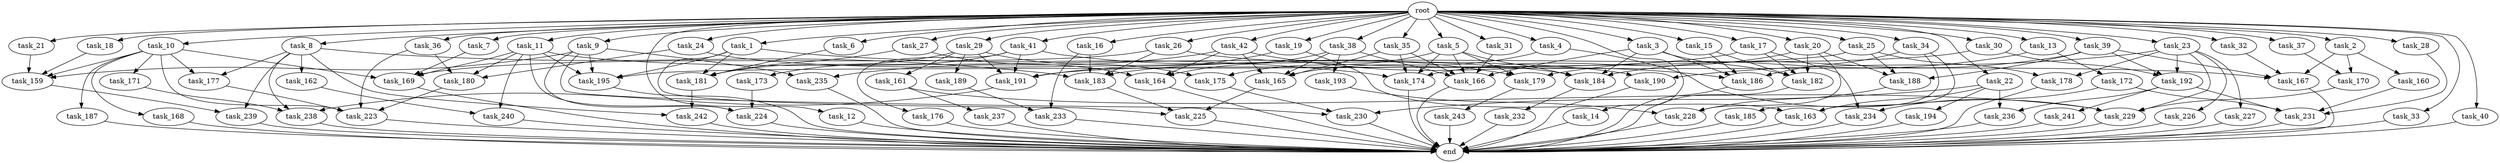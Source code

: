 digraph G {
  root [size="0.000000"];
  task_1 [size="1.024000"];
  task_2 [size="1.024000"];
  task_3 [size="1.024000"];
  task_4 [size="1.024000"];
  task_5 [size="1.024000"];
  task_6 [size="1.024000"];
  task_7 [size="1.024000"];
  task_8 [size="1.024000"];
  task_9 [size="1.024000"];
  task_10 [size="1.024000"];
  task_11 [size="1.024000"];
  task_12 [size="1.024000"];
  task_13 [size="1.024000"];
  task_14 [size="1.024000"];
  task_15 [size="1.024000"];
  task_16 [size="1.024000"];
  task_17 [size="1.024000"];
  task_18 [size="1.024000"];
  task_19 [size="1.024000"];
  task_20 [size="1.024000"];
  task_21 [size="1.024000"];
  task_22 [size="1.024000"];
  task_23 [size="1.024000"];
  task_24 [size="1.024000"];
  task_25 [size="1.024000"];
  task_26 [size="1.024000"];
  task_27 [size="1.024000"];
  task_28 [size="1.024000"];
  task_29 [size="1.024000"];
  task_30 [size="1.024000"];
  task_31 [size="1.024000"];
  task_32 [size="1.024000"];
  task_33 [size="1.024000"];
  task_34 [size="1.024000"];
  task_35 [size="1.024000"];
  task_36 [size="1.024000"];
  task_37 [size="1.024000"];
  task_38 [size="1.024000"];
  task_39 [size="1.024000"];
  task_40 [size="1.024000"];
  task_41 [size="1.024000"];
  task_42 [size="1.024000"];
  task_159 [size="695784701.952000"];
  task_160 [size="77309411.328000"];
  task_161 [size="858993459.200000"];
  task_162 [size="695784701.952000"];
  task_163 [size="798863917.056000"];
  task_164 [size="807453851.648000"];
  task_165 [size="1022202216.448000"];
  task_166 [size="2293512536.064000"];
  task_167 [size="1632087572.480000"];
  task_168 [size="549755813.888000"];
  task_169 [size="1314259992.576000"];
  task_170 [size="498216206.336000"];
  task_171 [size="549755813.888000"];
  task_172 [size="214748364.800000"];
  task_173 [size="858993459.200000"];
  task_174 [size="927712935.936000"];
  task_175 [size="1073741824.000000"];
  task_176 [size="858993459.200000"];
  task_177 [size="1245540515.840000"];
  task_178 [size="584115552.256000"];
  task_179 [size="1288490188.800000"];
  task_180 [size="1692217114.624000"];
  task_181 [size="1391569403.904000"];
  task_182 [size="1726576852.992000"];
  task_183 [size="2078764171.264000"];
  task_184 [size="1520418422.784000"];
  task_185 [size="214748364.800000"];
  task_186 [size="1288490188.800000"];
  task_187 [size="549755813.888000"];
  task_188 [size="764504178.688000"];
  task_189 [size="858993459.200000"];
  task_190 [size="1245540515.840000"];
  task_191 [size="2061584302.080000"];
  task_192 [size="1554778161.152000"];
  task_193 [size="695784701.952000"];
  task_194 [size="549755813.888000"];
  task_195 [size="283467841.536000"];
  task_223 [size="2044404432.896000"];
  task_224 [size="867583393.792000"];
  task_225 [size="463856467.968000"];
  task_226 [size="549755813.888000"];
  task_227 [size="549755813.888000"];
  task_228 [size="1520418422.784000"];
  task_229 [size="1417339207.680000"];
  task_230 [size="1133871366.144000"];
  task_231 [size="1133871366.144000"];
  task_232 [size="214748364.800000"];
  task_233 [size="352187318.272000"];
  task_234 [size="386547056.640000"];
  task_235 [size="111669149.696000"];
  task_236 [size="970662608.896000"];
  task_237 [size="695784701.952000"];
  task_238 [size="1864015806.464000"];
  task_239 [size="773094113.280000"];
  task_240 [size="996432412.672000"];
  task_241 [size="420906795.008000"];
  task_242 [size="1005022347.264000"];
  task_243 [size="137438953.472000"];
  end [size="0.000000"];

  root -> task_1 [size="1.000000"];
  root -> task_2 [size="1.000000"];
  root -> task_3 [size="1.000000"];
  root -> task_4 [size="1.000000"];
  root -> task_5 [size="1.000000"];
  root -> task_6 [size="1.000000"];
  root -> task_7 [size="1.000000"];
  root -> task_8 [size="1.000000"];
  root -> task_9 [size="1.000000"];
  root -> task_10 [size="1.000000"];
  root -> task_11 [size="1.000000"];
  root -> task_12 [size="1.000000"];
  root -> task_13 [size="1.000000"];
  root -> task_14 [size="1.000000"];
  root -> task_15 [size="1.000000"];
  root -> task_16 [size="1.000000"];
  root -> task_17 [size="1.000000"];
  root -> task_18 [size="1.000000"];
  root -> task_19 [size="1.000000"];
  root -> task_20 [size="1.000000"];
  root -> task_21 [size="1.000000"];
  root -> task_22 [size="1.000000"];
  root -> task_23 [size="1.000000"];
  root -> task_24 [size="1.000000"];
  root -> task_25 [size="1.000000"];
  root -> task_26 [size="1.000000"];
  root -> task_27 [size="1.000000"];
  root -> task_28 [size="1.000000"];
  root -> task_29 [size="1.000000"];
  root -> task_30 [size="1.000000"];
  root -> task_31 [size="1.000000"];
  root -> task_32 [size="1.000000"];
  root -> task_33 [size="1.000000"];
  root -> task_34 [size="1.000000"];
  root -> task_35 [size="1.000000"];
  root -> task_36 [size="1.000000"];
  root -> task_37 [size="1.000000"];
  root -> task_38 [size="1.000000"];
  root -> task_39 [size="1.000000"];
  root -> task_40 [size="1.000000"];
  root -> task_41 [size="1.000000"];
  root -> task_42 [size="1.000000"];
  task_1 -> task_174 [size="75497472.000000"];
  task_1 -> task_181 [size="75497472.000000"];
  task_1 -> task_195 [size="75497472.000000"];
  task_1 -> task_225 [size="75497472.000000"];
  task_2 -> task_160 [size="75497472.000000"];
  task_2 -> task_167 [size="75497472.000000"];
  task_2 -> task_170 [size="75497472.000000"];
  task_3 -> task_166 [size="838860800.000000"];
  task_3 -> task_182 [size="838860800.000000"];
  task_3 -> task_184 [size="838860800.000000"];
  task_3 -> task_186 [size="838860800.000000"];
  task_4 -> task_165 [size="33554432.000000"];
  task_4 -> task_229 [size="33554432.000000"];
  task_5 -> task_166 [size="209715200.000000"];
  task_5 -> task_174 [size="209715200.000000"];
  task_5 -> task_175 [size="209715200.000000"];
  task_5 -> task_179 [size="209715200.000000"];
  task_5 -> task_184 [size="209715200.000000"];
  task_6 -> task_181 [size="411041792.000000"];
  task_7 -> task_169 [size="75497472.000000"];
  task_8 -> task_162 [size="679477248.000000"];
  task_8 -> task_177 [size="679477248.000000"];
  task_8 -> task_183 [size="679477248.000000"];
  task_8 -> task_238 [size="679477248.000000"];
  task_8 -> task_239 [size="679477248.000000"];
  task_8 -> task_242 [size="679477248.000000"];
  task_9 -> task_159 [size="33554432.000000"];
  task_9 -> task_195 [size="33554432.000000"];
  task_9 -> task_224 [size="33554432.000000"];
  task_9 -> task_230 [size="33554432.000000"];
  task_9 -> task_235 [size="33554432.000000"];
  task_10 -> task_159 [size="536870912.000000"];
  task_10 -> task_168 [size="536870912.000000"];
  task_10 -> task_169 [size="536870912.000000"];
  task_10 -> task_171 [size="536870912.000000"];
  task_10 -> task_177 [size="536870912.000000"];
  task_10 -> task_187 [size="536870912.000000"];
  task_10 -> task_223 [size="536870912.000000"];
  task_11 -> task_169 [size="134217728.000000"];
  task_11 -> task_180 [size="134217728.000000"];
  task_11 -> task_184 [size="134217728.000000"];
  task_11 -> task_195 [size="134217728.000000"];
  task_11 -> task_224 [size="134217728.000000"];
  task_11 -> task_240 [size="134217728.000000"];
  task_12 -> end [size="1.000000"];
  task_13 -> task_172 [size="209715200.000000"];
  task_13 -> task_179 [size="209715200.000000"];
  task_14 -> end [size="1.000000"];
  task_15 -> task_182 [size="134217728.000000"];
  task_15 -> task_186 [size="134217728.000000"];
  task_16 -> task_183 [size="134217728.000000"];
  task_16 -> task_233 [size="134217728.000000"];
  task_17 -> task_182 [size="301989888.000000"];
  task_17 -> task_191 [size="301989888.000000"];
  task_17 -> task_234 [size="301989888.000000"];
  task_18 -> task_159 [size="33554432.000000"];
  task_19 -> task_163 [size="33554432.000000"];
  task_19 -> task_191 [size="33554432.000000"];
  task_20 -> task_174 [size="411041792.000000"];
  task_20 -> task_182 [size="411041792.000000"];
  task_20 -> task_188 [size="411041792.000000"];
  task_20 -> task_228 [size="411041792.000000"];
  task_21 -> task_159 [size="75497472.000000"];
  task_22 -> task_163 [size="536870912.000000"];
  task_22 -> task_194 [size="536870912.000000"];
  task_22 -> task_230 [size="536870912.000000"];
  task_22 -> task_236 [size="536870912.000000"];
  task_23 -> task_178 [size="536870912.000000"];
  task_23 -> task_190 [size="536870912.000000"];
  task_23 -> task_192 [size="536870912.000000"];
  task_23 -> task_226 [size="536870912.000000"];
  task_23 -> task_227 [size="536870912.000000"];
  task_23 -> task_229 [size="536870912.000000"];
  task_24 -> task_180 [size="679477248.000000"];
  task_24 -> task_190 [size="679477248.000000"];
  task_25 -> task_178 [size="33554432.000000"];
  task_25 -> task_188 [size="33554432.000000"];
  task_25 -> task_195 [size="33554432.000000"];
  task_26 -> task_167 [size="536870912.000000"];
  task_26 -> task_169 [size="536870912.000000"];
  task_26 -> task_183 [size="536870912.000000"];
  task_27 -> task_164 [size="33554432.000000"];
  task_27 -> task_181 [size="33554432.000000"];
  task_28 -> task_231 [size="209715200.000000"];
  task_29 -> task_161 [size="838860800.000000"];
  task_29 -> task_175 [size="838860800.000000"];
  task_29 -> task_181 [size="838860800.000000"];
  task_29 -> task_189 [size="838860800.000000"];
  task_29 -> task_191 [size="838860800.000000"];
  task_30 -> task_183 [size="679477248.000000"];
  task_30 -> task_192 [size="679477248.000000"];
  task_31 -> task_166 [size="301989888.000000"];
  task_32 -> task_167 [size="679477248.000000"];
  task_33 -> end [size="1.000000"];
  task_34 -> task_163 [size="209715200.000000"];
  task_34 -> task_185 [size="209715200.000000"];
  task_34 -> task_186 [size="209715200.000000"];
  task_35 -> task_165 [size="209715200.000000"];
  task_35 -> task_166 [size="209715200.000000"];
  task_35 -> task_174 [size="209715200.000000"];
  task_36 -> task_180 [size="838860800.000000"];
  task_36 -> task_223 [size="838860800.000000"];
  task_37 -> task_170 [size="411041792.000000"];
  task_38 -> task_164 [size="679477248.000000"];
  task_38 -> task_165 [size="679477248.000000"];
  task_38 -> task_166 [size="679477248.000000"];
  task_38 -> task_193 [size="679477248.000000"];
  task_39 -> task_167 [size="301989888.000000"];
  task_39 -> task_184 [size="301989888.000000"];
  task_39 -> task_188 [size="301989888.000000"];
  task_39 -> task_192 [size="301989888.000000"];
  task_40 -> end [size="1.000000"];
  task_41 -> task_173 [size="838860800.000000"];
  task_41 -> task_176 [size="838860800.000000"];
  task_41 -> task_179 [size="838860800.000000"];
  task_41 -> task_191 [size="838860800.000000"];
  task_42 -> task_164 [size="75497472.000000"];
  task_42 -> task_165 [size="75497472.000000"];
  task_42 -> task_186 [size="75497472.000000"];
  task_42 -> task_235 [size="75497472.000000"];
  task_159 -> task_239 [size="75497472.000000"];
  task_160 -> task_231 [size="411041792.000000"];
  task_161 -> task_229 [size="679477248.000000"];
  task_161 -> task_237 [size="679477248.000000"];
  task_162 -> task_240 [size="838860800.000000"];
  task_163 -> end [size="1.000000"];
  task_164 -> end [size="1.000000"];
  task_165 -> task_225 [size="301989888.000000"];
  task_166 -> end [size="1.000000"];
  task_167 -> end [size="1.000000"];
  task_168 -> end [size="1.000000"];
  task_169 -> end [size="1.000000"];
  task_170 -> task_229 [size="134217728.000000"];
  task_171 -> task_238 [size="838860800.000000"];
  task_172 -> task_231 [size="75497472.000000"];
  task_172 -> task_234 [size="75497472.000000"];
  task_173 -> task_224 [size="679477248.000000"];
  task_174 -> end [size="1.000000"];
  task_175 -> task_230 [size="536870912.000000"];
  task_176 -> end [size="1.000000"];
  task_177 -> task_223 [size="209715200.000000"];
  task_178 -> end [size="1.000000"];
  task_179 -> task_243 [size="134217728.000000"];
  task_180 -> task_223 [size="411041792.000000"];
  task_181 -> task_242 [size="301989888.000000"];
  task_182 -> end [size="1.000000"];
  task_183 -> task_225 [size="75497472.000000"];
  task_184 -> task_232 [size="209715200.000000"];
  task_185 -> end [size="1.000000"];
  task_186 -> end [size="1.000000"];
  task_187 -> end [size="1.000000"];
  task_188 -> task_228 [size="536870912.000000"];
  task_189 -> task_233 [size="209715200.000000"];
  task_190 -> end [size="1.000000"];
  task_191 -> task_238 [size="301989888.000000"];
  task_192 -> task_231 [size="411041792.000000"];
  task_192 -> task_236 [size="411041792.000000"];
  task_192 -> task_241 [size="411041792.000000"];
  task_193 -> task_228 [size="536870912.000000"];
  task_194 -> end [size="1.000000"];
  task_195 -> end [size="1.000000"];
  task_223 -> end [size="1.000000"];
  task_224 -> end [size="1.000000"];
  task_225 -> end [size="1.000000"];
  task_226 -> end [size="1.000000"];
  task_227 -> end [size="1.000000"];
  task_228 -> end [size="1.000000"];
  task_229 -> end [size="1.000000"];
  task_230 -> end [size="1.000000"];
  task_231 -> end [size="1.000000"];
  task_232 -> end [size="1.000000"];
  task_233 -> end [size="1.000000"];
  task_234 -> end [size="1.000000"];
  task_235 -> end [size="1.000000"];
  task_236 -> end [size="1.000000"];
  task_237 -> end [size="1.000000"];
  task_238 -> end [size="1.000000"];
  task_239 -> end [size="1.000000"];
  task_240 -> end [size="1.000000"];
  task_241 -> end [size="1.000000"];
  task_242 -> end [size="1.000000"];
  task_243 -> end [size="1.000000"];
}
